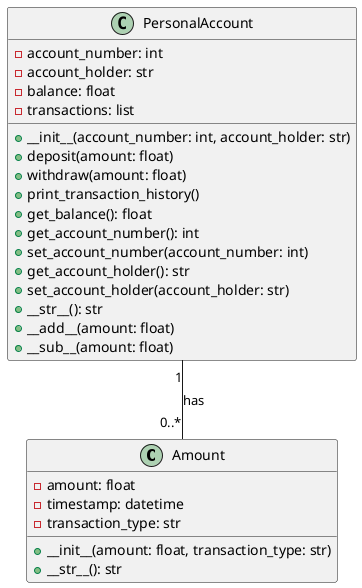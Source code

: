 @startuml
class Amount {
    - amount: float
    - timestamp: datetime
    - transaction_type: str
    + __init__(amount: float, transaction_type: str)
    + __str__(): str
}

class PersonalAccount {
    - account_number: int
    - account_holder: str
    - balance: float
    - transactions: list
    + __init__(account_number: int, account_holder: str)
    + deposit(amount: float)
    + withdraw(amount: float)
    + print_transaction_history()
    + get_balance(): float
    + get_account_number(): int
    + set_account_number(account_number: int)
    + get_account_holder(): str
    + set_account_holder(account_holder: str)
    + __str__(): str
    + __add__(amount: float)
    + __sub__(amount: float)
}

PersonalAccount "1" -- "0..*" Amount : has
@enduml
